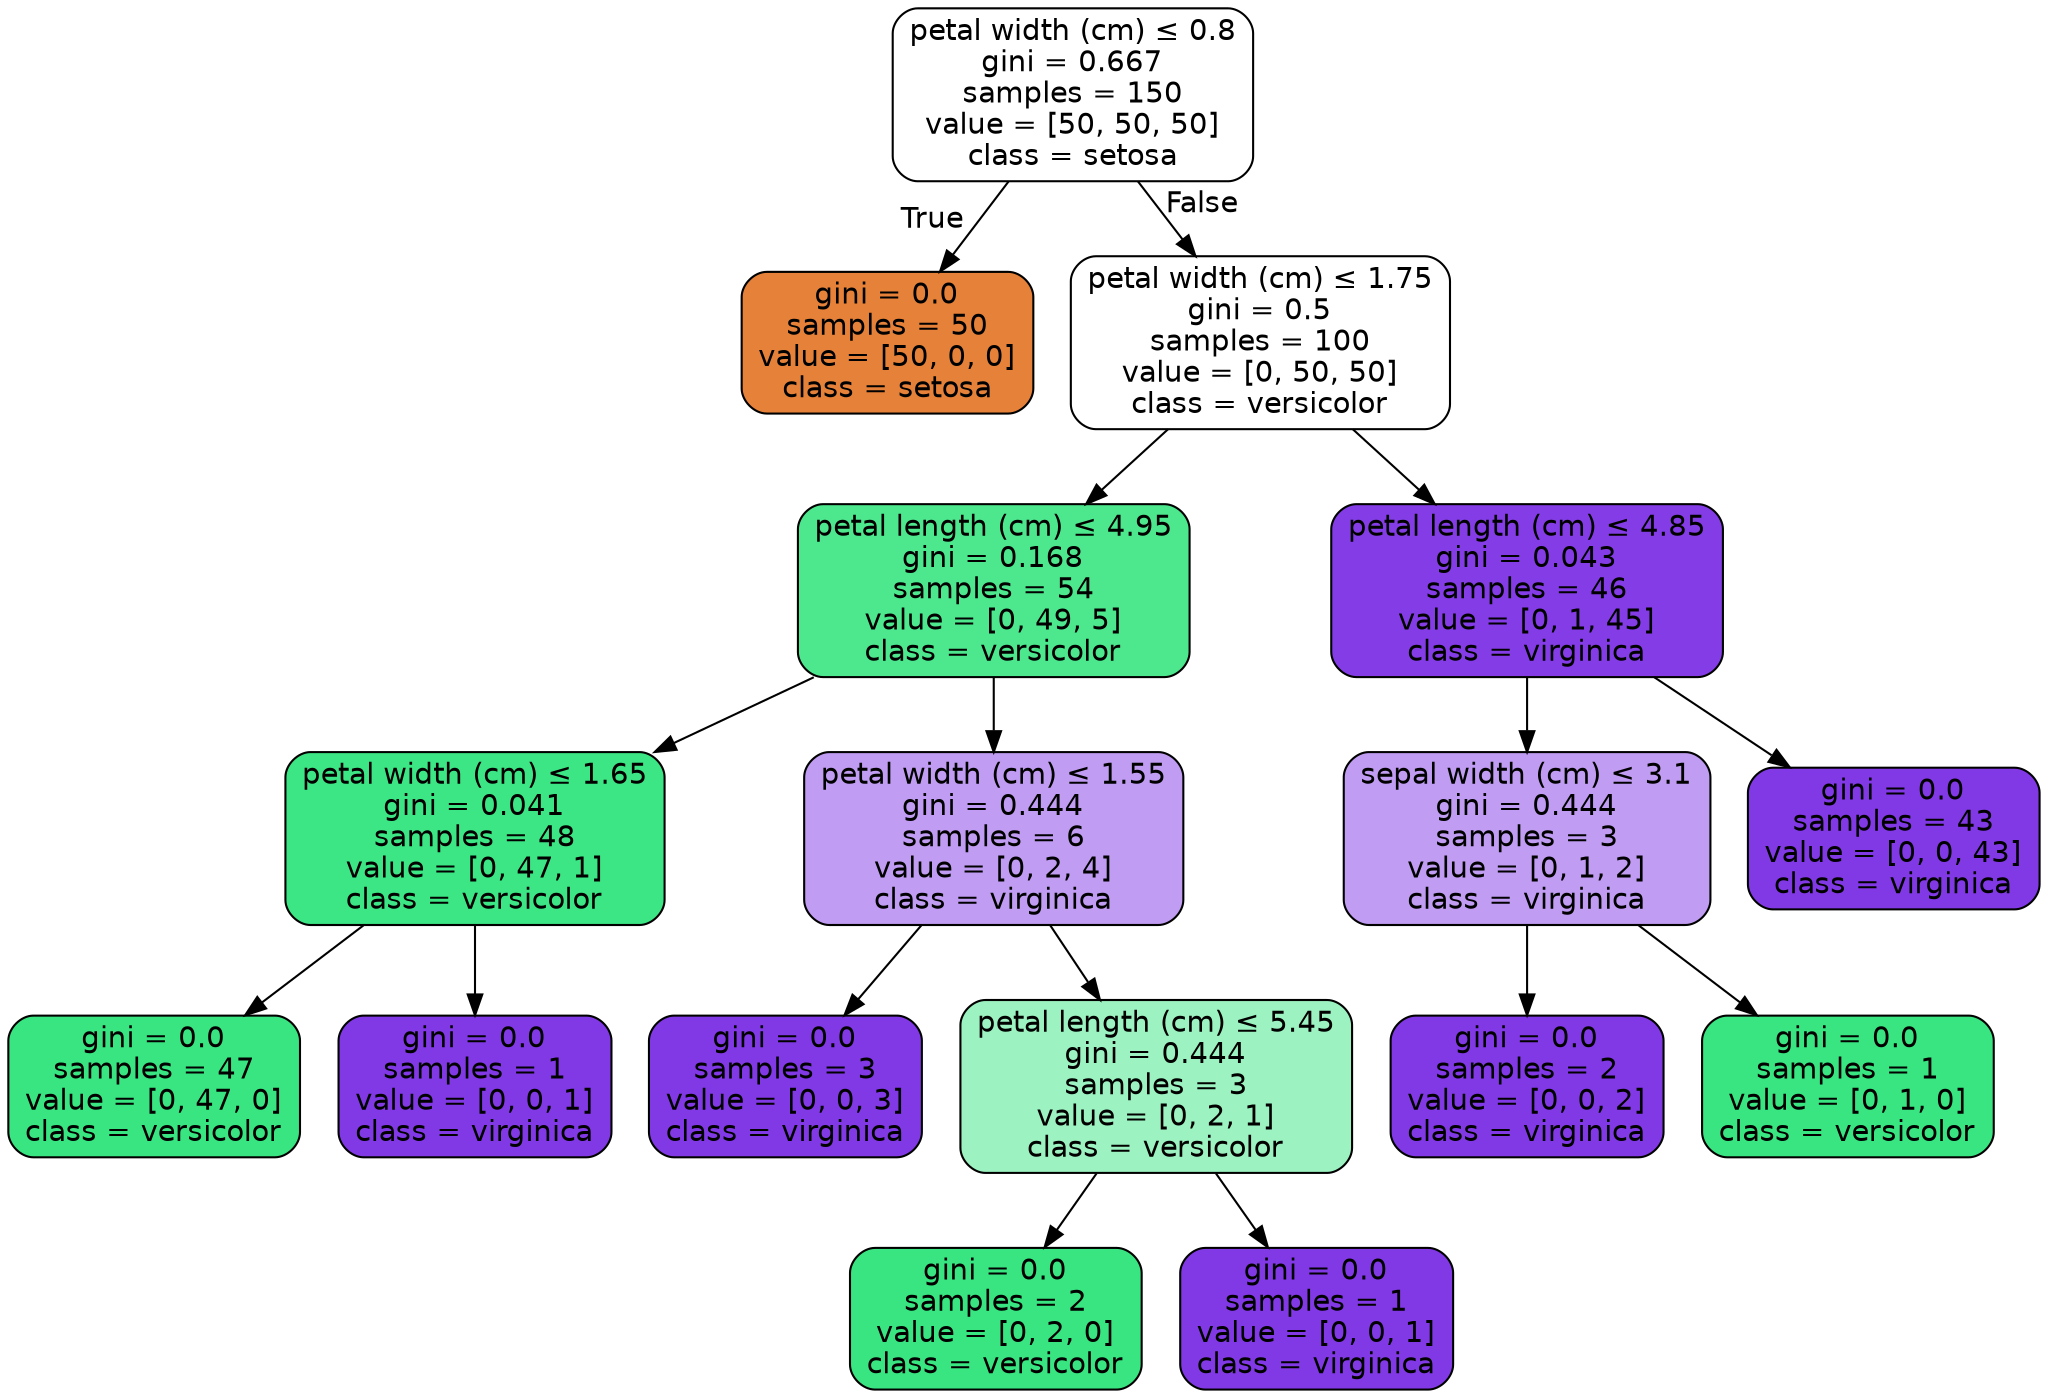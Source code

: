 digraph Tree {
node [shape=box, style="filled, rounded", color="black", fontname=helvetica] ;
edge [fontname=helvetica] ;
0 [label=<petal width (cm) &le; 0.8<br/>gini = 0.667<br/>samples = 150<br/>value = [50, 50, 50]<br/>class = setosa>, fillcolor="#ffffff"] ;
1 [label=<gini = 0.0<br/>samples = 50<br/>value = [50, 0, 0]<br/>class = setosa>, fillcolor="#e58139"] ;
0 -> 1 [labeldistance=2.5, labelangle=45, headlabel="True"] ;
2 [label=<petal width (cm) &le; 1.75<br/>gini = 0.5<br/>samples = 100<br/>value = [0, 50, 50]<br/>class = versicolor>, fillcolor="#ffffff"] ;
0 -> 2 [labeldistance=2.5, labelangle=-45, headlabel="False"] ;
3 [label=<petal length (cm) &le; 4.95<br/>gini = 0.168<br/>samples = 54<br/>value = [0, 49, 5]<br/>class = versicolor>, fillcolor="#4de88e"] ;
2 -> 3 ;
4 [label=<petal width (cm) &le; 1.65<br/>gini = 0.041<br/>samples = 48<br/>value = [0, 47, 1]<br/>class = versicolor>, fillcolor="#3de684"] ;
3 -> 4 ;
5 [label=<gini = 0.0<br/>samples = 47<br/>value = [0, 47, 0]<br/>class = versicolor>, fillcolor="#39e581"] ;
4 -> 5 ;
6 [label=<gini = 0.0<br/>samples = 1<br/>value = [0, 0, 1]<br/>class = virginica>, fillcolor="#8139e5"] ;
4 -> 6 ;
7 [label=<petal width (cm) &le; 1.55<br/>gini = 0.444<br/>samples = 6<br/>value = [0, 2, 4]<br/>class = virginica>, fillcolor="#c09cf2"] ;
3 -> 7 ;
8 [label=<gini = 0.0<br/>samples = 3<br/>value = [0, 0, 3]<br/>class = virginica>, fillcolor="#8139e5"] ;
7 -> 8 ;
9 [label=<petal length (cm) &le; 5.45<br/>gini = 0.444<br/>samples = 3<br/>value = [0, 2, 1]<br/>class = versicolor>, fillcolor="#9cf2c0"] ;
7 -> 9 ;
10 [label=<gini = 0.0<br/>samples = 2<br/>value = [0, 2, 0]<br/>class = versicolor>, fillcolor="#39e581"] ;
9 -> 10 ;
11 [label=<gini = 0.0<br/>samples = 1<br/>value = [0, 0, 1]<br/>class = virginica>, fillcolor="#8139e5"] ;
9 -> 11 ;
12 [label=<petal length (cm) &le; 4.85<br/>gini = 0.043<br/>samples = 46<br/>value = [0, 1, 45]<br/>class = virginica>, fillcolor="#843de6"] ;
2 -> 12 ;
13 [label=<sepal width (cm) &le; 3.1<br/>gini = 0.444<br/>samples = 3<br/>value = [0, 1, 2]<br/>class = virginica>, fillcolor="#c09cf2"] ;
12 -> 13 ;
14 [label=<gini = 0.0<br/>samples = 2<br/>value = [0, 0, 2]<br/>class = virginica>, fillcolor="#8139e5"] ;
13 -> 14 ;
15 [label=<gini = 0.0<br/>samples = 1<br/>value = [0, 1, 0]<br/>class = versicolor>, fillcolor="#39e581"] ;
13 -> 15 ;
16 [label=<gini = 0.0<br/>samples = 43<br/>value = [0, 0, 43]<br/>class = virginica>, fillcolor="#8139e5"] ;
12 -> 16 ;
}